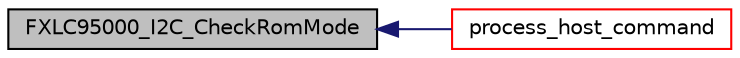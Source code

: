 digraph "FXLC95000_I2C_CheckRomMode"
{
  edge [fontname="Helvetica",fontsize="10",labelfontname="Helvetica",labelfontsize="10"];
  node [fontname="Helvetica",fontsize="10",shape=record];
  rankdir="LR";
  Node3 [label="FXLC95000_I2C_CheckRomMode",height=0.2,width=0.4,color="black", fillcolor="grey75", style="filled", fontcolor="black"];
  Node3 -> Node4 [dir="back",color="midnightblue",fontsize="10",style="solid",fontname="Helvetica"];
  Node4 [label="process_host_command",height=0.2,width=0.4,color="red", fillcolor="white", style="filled",URL="$fxlc95000__flash__demo_8c.html#a0076d28c9a17cd6908c7b3b0f5c6006c"];
}
